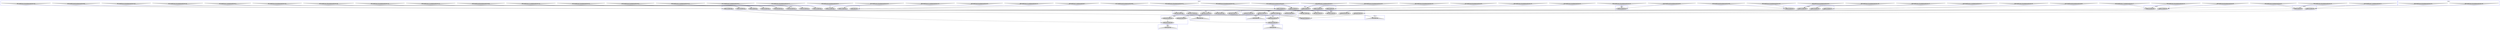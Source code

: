 digraph G{

subgraph cluster_0 {
	node [style=filled];
	89;
	97;
	93;
	86;
	83;
	color=blue;
	label = " add_0";
}
subgraph cluster_1 {
	node [style=filled];
	85;
	81;
	88;
	96;
	90;
	87;
	color=blue;
	label = " add_1";
}
subgraph cluster_2 {
	node [style=filled];
	92;
	84;
	82;
	91;
	color=blue;
	label = " add_2";
}
subgraph cluster_3 {
	node [style=filled];
	80;
	94;
	95;
	color=blue;
	label = " add_3";
}
subgraph cluster_4 {
	node [style=filled];
	98;
	99;
	color=blue;
	label = " add_4";
}
subgraph cluster_5 {
	node [style=filled];
	34;
	66;
	50;
	2;
	18;
	37;
	5;
	69;
	53;
	21;
	72;
	color=blue;
	label = " mul_0";
}
subgraph cluster_6 {
	node [style=filled];
	24;
	40;
	8;
	56;
	11;
	color=blue;
	label = " mul_1";
}
subgraph cluster_7 {
	node [style=filled];
	43;
	27;
	59;
	75;
	color=blue;
	label = " mul_2";
}
subgraph cluster_8 {
	node [style=filled];
	30;
	78;
	color=blue;
	label = " mul_3";
}
subgraph cluster_9 {
	node [style=filled];
	62;
	color=blue;
	label = " mul_4";
}
subgraph cluster_10 {
	node [style=filled];
	46;
	14;
	color=blue;
	label = " mul_5";
}
subgraph cluster_11 {
	node [style=filled];
	0;
	3;
	6;
	9;
	12;
	16;
	19;
	22;
	25;
	28;
	32;
	35;
	38;
	41;
	44;
	48;
	51;
	54;
	57;
	60;
	64;
	67;
	70;
	73;
	76;
	1;
	33;
	65;
	49;
	17;
	4;
	36;
	68;
	52;
	20;
	55;
	71;
	7;
	23;
	39;
	42;
	74;
	26;
	10;
	58;
	77;
	61;
	13;
	color=blue;
	label = " load_0";
}
subgraph cluster_12 {
	node [style=filled];
	45;
	29;
	color=blue;
	label = " load_1";
}
subgraph cluster_13 {
	node [style=filled];
	15;
	color=blue;
	label = " store_0";
}
subgraph cluster_14 {
	node [style=filled];
	63;
	color=blue;
	label = " store_1";
}
subgraph cluster_15 {
	node [style=filled];
	47;
	color=blue;
	label = " store_2";
}
subgraph cluster_16 {
	node [style=filled];
	79;
	color=blue;
	label = " store_3";
}
subgraph cluster_17 {
	node [style=filled];
	31;
	color=blue;
	label = " store_4";
}
0[label="A[0].ASAPCycle:7.ArchitecturalCycle:7";shape=invtriangle];
1[label="B[0].ASAPCycle:121.ArchitecturalCycle:121";shape=invtriangle];
2[label="mul6.Cycle:129";shape=ellipse];
3[label="A[1].ASAPCycle:12.ArchitecturalCycle:12";shape=invtriangle];
4[label="B[1].ASAPCycle:126.ArchitecturalCycle:126";shape=invtriangle];
5[label="mul6.1.Cycle:135";shape=ellipse];
6[label="A[2].ASAPCycle:16.ArchitecturalCycle:16";shape=invtriangle];
7[label="B[2].ASAPCycle:130.ArchitecturalCycle:133";shape=invtriangle];
8[label="mul6.2.Cycle:139";shape=ellipse];
9[label="A[3].ASAPCycle:21.ArchitecturalCycle:21";shape=invtriangle];
10[label="B[3].ASAPCycle:135.ArchitecturalCycle:139";shape=invtriangle];
11[label="mul6.3.Cycle:143";shape=ellipse];
12[label="A[4].ASAPCycle:25.ArchitecturalCycle:25";shape=invtriangle];
13[label="B[4].ASAPCycle:140.ArchitecturalCycle:143";shape=invtriangle];
14[label="mul6.4.Cycle:144";shape=ellipse];
15[label="C[0].Cycle:149";shape=triangle];
16[label="A[5].ASAPCycle:30.ArchitecturalCycle:30";shape=invtriangle];
17[label="B[0].ASAPCycle:121.ArchitecturalCycle:125";shape=invtriangle];
18[label="mul6.17.Cycle:131";shape=ellipse];
19[label="A[6].ASAPCycle:34.ArchitecturalCycle:34";shape=invtriangle];
20[label="B[1].ASAPCycle:126.ArchitecturalCycle:130";shape=invtriangle];
21[label="mul6.1.1.Cycle:141";shape=ellipse];
22[label="A[7].ASAPCycle:39.ArchitecturalCycle:39";shape=invtriangle];
23[label="B[2].ASAPCycle:130.ArchitecturalCycle:134";shape=invtriangle];
24[label="mul6.2.1.Cycle:135";shape=ellipse];
25[label="A[8].ASAPCycle:44.ArchitecturalCycle:44";shape=invtriangle];
26[label="B[3].ASAPCycle:135.ArchitecturalCycle:138";shape=invtriangle];
27[label="mul6.3.1.Cycle:139";shape=ellipse];
28[label="A[9].ASAPCycle:48.ArchitecturalCycle:48";shape=invtriangle];
29[label="B[4].ASAPCycle:140.ArchitecturalCycle:141";shape=invtriangle];
30[label="mul6.4.1.Cycle:142";shape=ellipse];
31[label="C[1].Cycle:149";shape=triangle];
32[label="A[10].ASAPCycle:53.ArchitecturalCycle:53";shape=invtriangle];
33[label="B[0].ASAPCycle:121.ArchitecturalCycle:122";shape=invtriangle];
34[label="mul6.211.Cycle:123";shape=ellipse];
35[label="A[11].ASAPCycle:57.ArchitecturalCycle:57";shape=invtriangle];
36[label="B[1].ASAPCycle:126.ArchitecturalCycle:127";shape=invtriangle];
37[label="mul6.1.2.Cycle:133";shape=ellipse];
38[label="A[12].ASAPCycle:62.ArchitecturalCycle:62";shape=invtriangle];
39[label="B[2].ASAPCycle:130.ArchitecturalCycle:135";shape=invtriangle];
40[label="mul6.2.2.Cycle:137";shape=ellipse];
41[label="A[13].ASAPCycle:66.ArchitecturalCycle:66";shape=invtriangle];
42[label="B[3].ASAPCycle:135.ArchitecturalCycle:136";shape=invtriangle];
43[label="mul6.3.2.Cycle:137";shape=ellipse];
44[label="A[14].ASAPCycle:71.ArchitecturalCycle:71";shape=invtriangle];
45[label="B[4].ASAPCycle:140.ArchitecturalCycle:140";shape=invtriangle];
46[label="mul6.4.2.Cycle:141";shape=ellipse];
47[label="C[2].Cycle:149";shape=triangle];
48[label="A[15].ASAPCycle:76.ArchitecturalCycle:76";shape=invtriangle];
49[label="B[0].ASAPCycle:121.ArchitecturalCycle:124";shape=invtriangle];
50[label="mul6.315.Cycle:127";shape=ellipse];
51[label="A[16].ASAPCycle:80.ArchitecturalCycle:80";shape=invtriangle];
52[label="B[1].ASAPCycle:126.ArchitecturalCycle:129";shape=invtriangle];
53[label="mul6.1.3.Cycle:139";shape=ellipse];
54[label="A[17].ASAPCycle:85.ArchitecturalCycle:85";shape=invtriangle];
55[label="B[2].ASAPCycle:130.ArchitecturalCycle:131";shape=invtriangle];
56[label="mul6.2.3.Cycle:141";shape=ellipse];
57[label="A[18].ASAPCycle:89.ArchitecturalCycle:89";shape=invtriangle];
58[label="B[3].ASAPCycle:135.ArchitecturalCycle:140";shape=invtriangle];
59[label="mul6.3.3.Cycle:141";shape=ellipse];
60[label="A[19].ASAPCycle:94.ArchitecturalCycle:94";shape=invtriangle];
61[label="B[4].ASAPCycle:140.ArchitecturalCycle:142";shape=invtriangle];
62[label="mul6.4.3.Cycle:143";shape=ellipse];
63[label="C[3].Cycle:149";shape=triangle];
64[label="A[20].ASAPCycle:98.ArchitecturalCycle:98";shape=invtriangle];
65[label="B[0].ASAPCycle:121.ArchitecturalCycle:123";shape=invtriangle];
66[label="mul6.419.Cycle:125";shape=ellipse];
67[label="A[21].ASAPCycle:103.ArchitecturalCycle:103";shape=invtriangle];
68[label="B[1].ASAPCycle:126.ArchitecturalCycle:128";shape=invtriangle];
69[label="mul6.1.4.Cycle:137";shape=ellipse];
70[label="A[22].ASAPCycle:108.ArchitecturalCycle:108";shape=invtriangle];
71[label="B[2].ASAPCycle:130.ArchitecturalCycle:132";shape=invtriangle];
72[label="mul6.2.4.Cycle:143";shape=ellipse];
73[label="A[23].ASAPCycle:112.ArchitecturalCycle:112";shape=invtriangle];
74[label="B[3].ASAPCycle:135.ArchitecturalCycle:137";shape=invtriangle];
75[label="mul6.3.4.Cycle:143";shape=ellipse];
76[label="A[24].ASAPCycle:117.ArchitecturalCycle:117";shape=invtriangle];
77[label="B[4].ASAPCycle:140.ArchitecturalCycle:141";shape=invtriangle];
78[label="mul6.4.4.Cycle:144";shape=ellipse];
79[label="C[4].Cycle:149";shape=triangle];
80[label="add.sup.0.Cycle:146";shape=ellipse];
81[label="add.sup.1.Cycle:141";shape=ellipse];
82[label="add.sup.2.Cycle:147";shape=ellipse];
83[label="add.sup.3.Cycle:148";shape=ellipse];
84[label="add.sup.4.Cycle:146";shape=ellipse];
85[label="add.sup.5.Cycle:137";shape=ellipse];
86[label="add.sup.6.Cycle:147";shape=ellipse];
87[label="add.sup.7.Cycle:148";shape=ellipse];
88[label="add.sup.8.Cycle:143";shape=ellipse];
89[label="add.sup.9.Cycle:139";shape=ellipse];
90[label="add.sup.10.Cycle:147";shape=ellipse];
91[label="add.sup.11.Cycle:148";shape=ellipse];
92[label="add.sup.12.Cycle:145";shape=ellipse];
93[label="add.sup.13.Cycle:146";shape=ellipse];
94[label="add.sup.14.Cycle:147";shape=ellipse];
95[label="add.sup.15.Cycle:148";shape=ellipse];
96[label="add.sup.16.Cycle:146";shape=ellipse];
97[label="add.sup.17.Cycle:145";shape=ellipse];
98[label="add.sup.18.Cycle:147";shape=ellipse];
99[label="add.sup.19.Cycle:148";shape=ellipse];
0->2;
1->2;
3->5;
4->5;
6->8;
7->8;
9->11;
10->11;
12->14;
13->14;
16->18;
17->18;
19->21;
20->21;
22->24;
23->24;
25->27;
26->27;
28->30;
29->30;
32->34;
33->34;
35->37;
36->37;
38->40;
39->40;
41->43;
42->43;
44->46;
45->46;
48->50;
49->50;
51->53;
52->53;
54->56;
55->56;
57->59;
58->59;
60->62;
61->62;
64->66;
65->66;
67->69;
68->69;
70->72;
71->72;
73->75;
74->75;
76->78;
77->78;
14->80;
11->80;
8->81;
2->81;
80->82;
81->82;
82->83;
5->83;
83->15;
30->84;
27->84;
24->85;
18->85;
84->86;
85->86;
86->87;
21->87;
87->31;
46->88;
43->88;
40->89;
34->89;
88->90;
89->90;
90->91;
37->91;
91->47;
62->92;
59->92;
56->93;
50->93;
92->94;
93->94;
94->95;
53->95;
95->63;
78->96;
75->96;
72->97;
66->97;
96->98;
97->98;
98->99;
69->99;
99->79;
}
